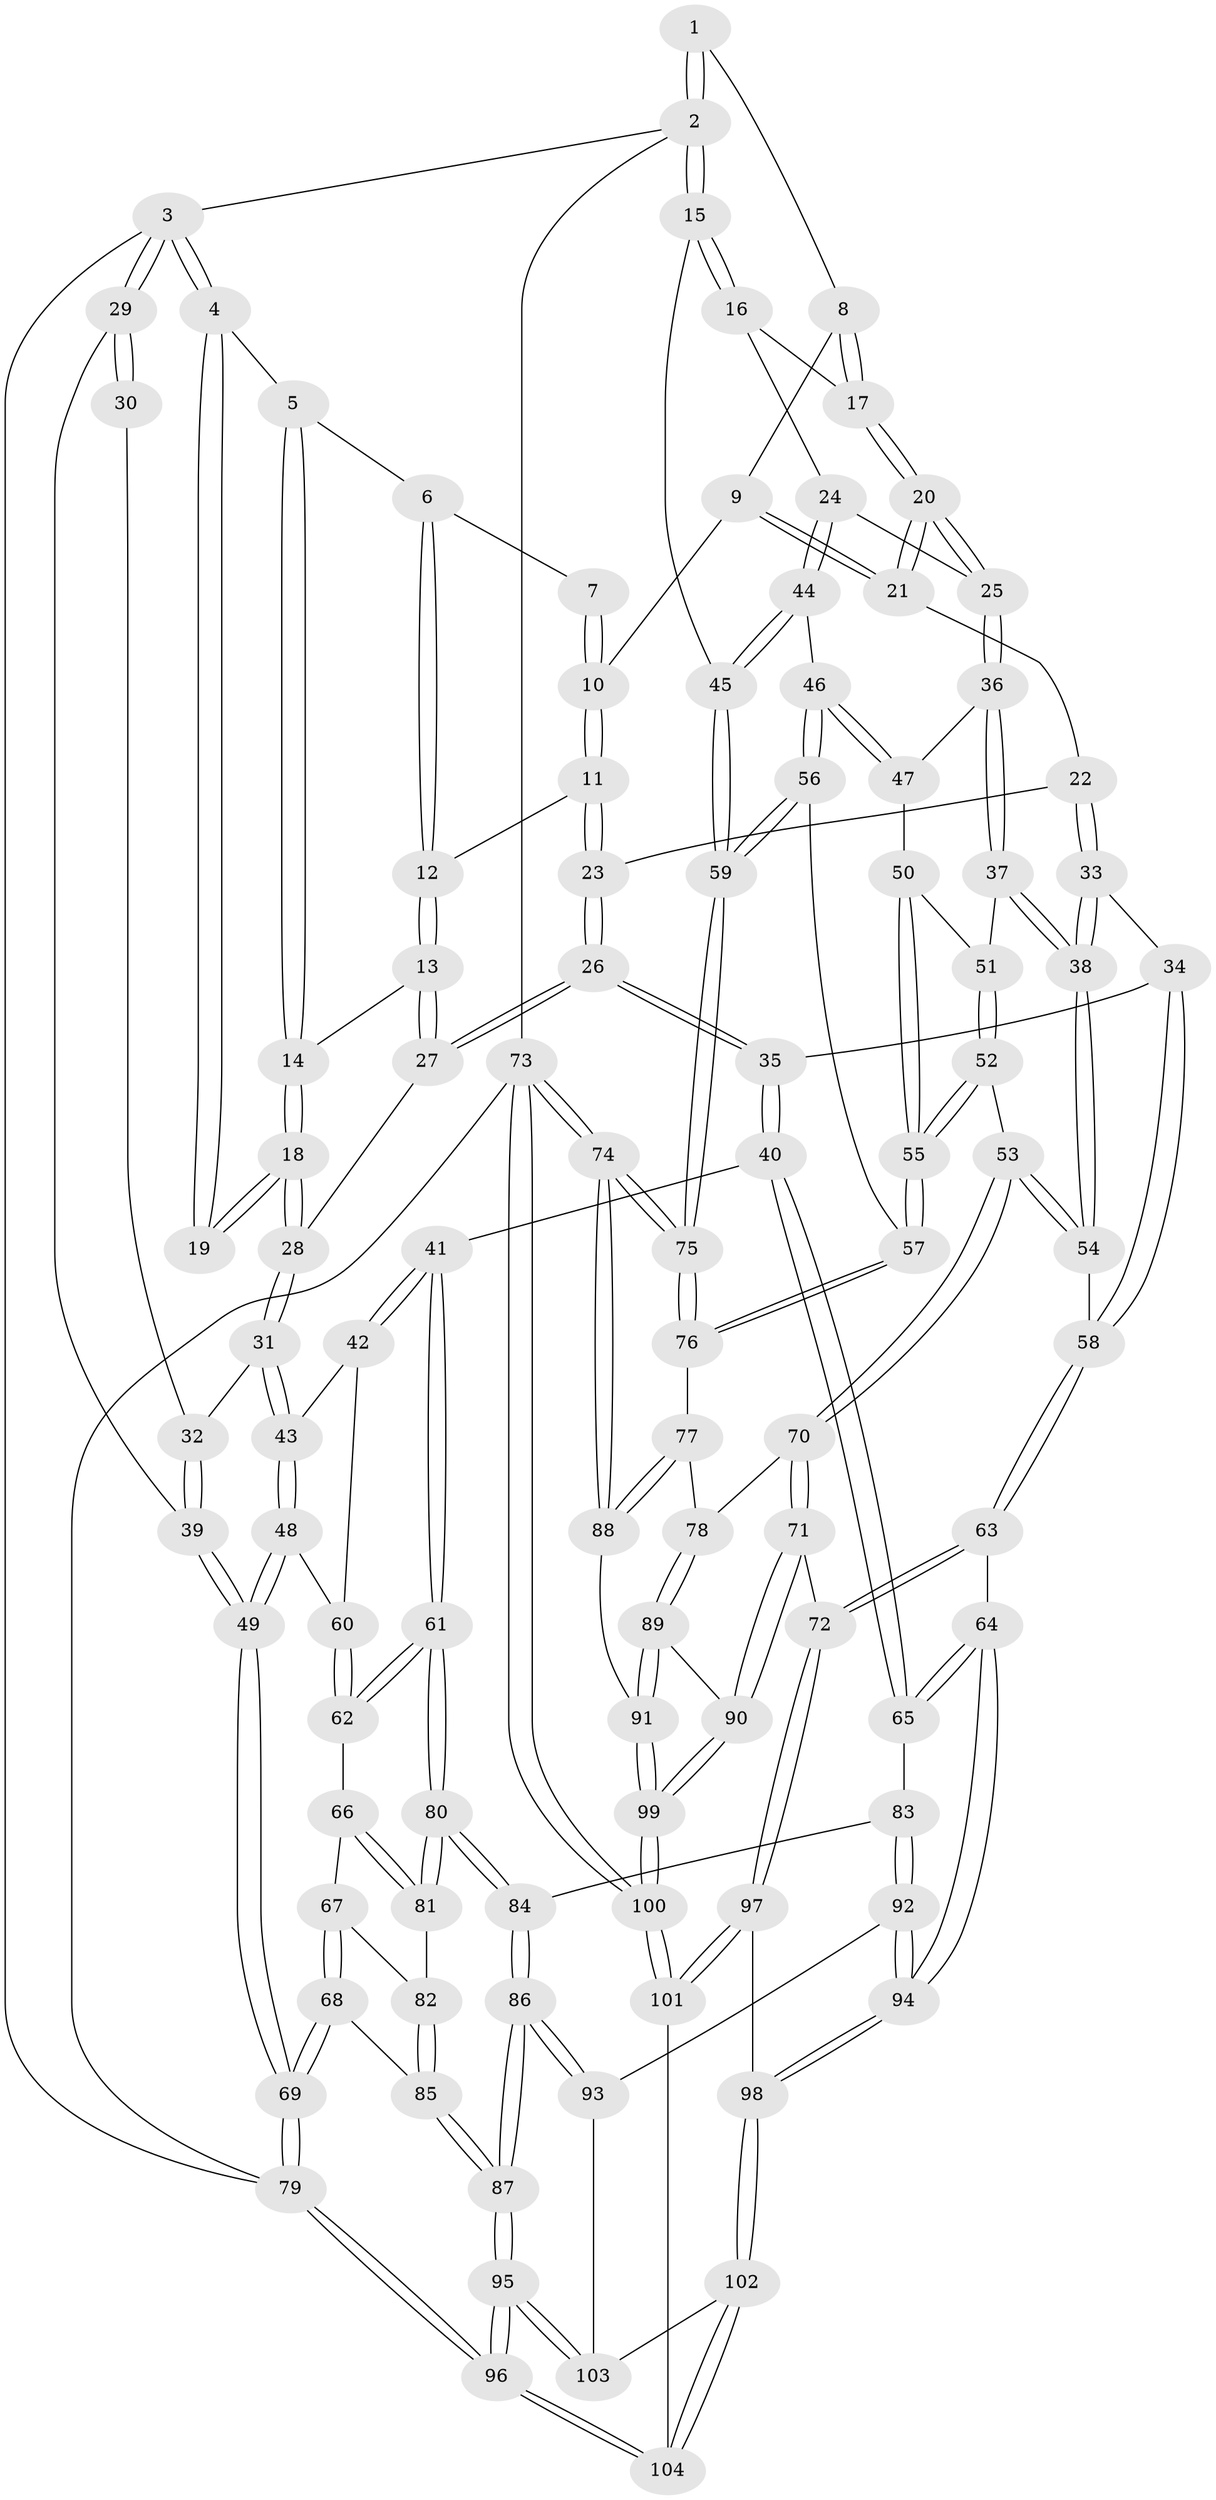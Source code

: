 // coarse degree distribution, {2: 0.047619047619047616, 3: 0.38095238095238093, 5: 0.09523809523809523, 4: 0.42857142857142855, 6: 0.047619047619047616}
// Generated by graph-tools (version 1.1) at 2025/38/03/04/25 23:38:21]
// undirected, 104 vertices, 257 edges
graph export_dot {
  node [color=gray90,style=filled];
  1 [pos="+0.7776283949430497+0"];
  2 [pos="+1+0"];
  3 [pos="+0+0"];
  4 [pos="+0+0"];
  5 [pos="+0.021661582965242617+0"];
  6 [pos="+0.22752847441067944+0"];
  7 [pos="+0.5069933041908217+0"];
  8 [pos="+0.7080570591566447+0.07990018140617013"];
  9 [pos="+0.5404331516636267+0.1203441282593582"];
  10 [pos="+0.5071903185949235+0.11879281568931077"];
  11 [pos="+0.43857851195071496+0.1664814921543184"];
  12 [pos="+0.4333482311007724+0.16689936614818962"];
  13 [pos="+0.4205524608474046+0.1733215212641209"];
  14 [pos="+0.32077367644628013+0.17892229463637502"];
  15 [pos="+1+0"];
  16 [pos="+0.8815689210996585+0.1418299405500728"];
  17 [pos="+0.7674344273093142+0.1615906526980681"];
  18 [pos="+0.20431454003258653+0.24448200717419913"];
  19 [pos="+0.1371986107845632+0.2089694472819252"];
  20 [pos="+0.7471197359106431+0.28086924363431354"];
  21 [pos="+0.6481325788944764+0.26845793487716596"];
  22 [pos="+0.5452908097701613+0.3136484051046534"];
  23 [pos="+0.519588957097501+0.2931427977006976"];
  24 [pos="+0.9413703791427946+0.35595980070655586"];
  25 [pos="+0.7780159893372984+0.36088268705349963"];
  26 [pos="+0.411685596672142+0.40094835116422023"];
  27 [pos="+0.3764861416040114+0.3445508619272041"];
  28 [pos="+0.2213050166486383+0.3589468217003327"];
  29 [pos="+0+0.1699859854374023"];
  30 [pos="+0.0923789801693478+0.2471025342836825"];
  31 [pos="+0.200339608512397+0.42756074574133757"];
  32 [pos="+0+0.3593265919646931"];
  33 [pos="+0.582667896027237+0.47424462112459626"];
  34 [pos="+0.551413173955174+0.48743888905623156"];
  35 [pos="+0.4363633759608462+0.5151414993623068"];
  36 [pos="+0.7505201900605861+0.41005950712760986"];
  37 [pos="+0.7044032026081383+0.4464771423775391"];
  38 [pos="+0.6380315991798186+0.481042586715409"];
  39 [pos="+0+0.425910946065646"];
  40 [pos="+0.3780334209797224+0.5700404643655688"];
  41 [pos="+0.3485452312241272+0.5706347523175404"];
  42 [pos="+0.27456791990062623+0.5249390427158285"];
  43 [pos="+0.20114890005244046+0.43205874210054185"];
  44 [pos="+1+0.39066081998093344"];
  45 [pos="+1+0.37804120030092314"];
  46 [pos="+0.8944123036486483+0.5664159113460974"];
  47 [pos="+0.8472641580919242+0.524738846991149"];
  48 [pos="+0.01717682096123878+0.5597970397014206"];
  49 [pos="+0+0.5915593152754999"];
  50 [pos="+0.7822560593264563+0.5686516745042817"];
  51 [pos="+0.770199812555826+0.5583899765702012"];
  52 [pos="+0.731755747229323+0.6278847898535108"];
  53 [pos="+0.6778712031587255+0.6113315357897685"];
  54 [pos="+0.668772436806961+0.5928060750769446"];
  55 [pos="+0.8418342215649454+0.6816548246619197"];
  56 [pos="+0.8800992677852314+0.655295728522175"];
  57 [pos="+0.8473246719056247+0.6856789074187293"];
  58 [pos="+0.5706123000803869+0.6492221082116421"];
  59 [pos="+1+0.6908283775669806"];
  60 [pos="+0.13615479698841554+0.6100679951745646"];
  61 [pos="+0.24660280298044093+0.7119492426880456"];
  62 [pos="+0.14953016443577094+0.6734370219292205"];
  63 [pos="+0.5244707487980833+0.7764114576941394"];
  64 [pos="+0.5189642283128977+0.7744700594336372"];
  65 [pos="+0.4801089895805571+0.7501246457058438"];
  66 [pos="+0.11988684294201023+0.693773605009628"];
  67 [pos="+0.11318417931036913+0.6965755606313018"];
  68 [pos="+0+0.7166444822981918"];
  69 [pos="+0+0.6808991912200475"];
  70 [pos="+0.6383292352366436+0.7418124310798746"];
  71 [pos="+0.5533633608058977+0.7856068569524493"];
  72 [pos="+0.5330546086265264+0.7816807685042526"];
  73 [pos="+1+1"];
  74 [pos="+1+1"];
  75 [pos="+1+1"];
  76 [pos="+0.8441506132393124+0.6996674701874782"];
  77 [pos="+0.8153278721535058+0.7521419208498021"];
  78 [pos="+0.7872801683123416+0.7649374220407467"];
  79 [pos="+0+1"];
  80 [pos="+0.24241338882713612+0.7770799752186379"];
  81 [pos="+0.16421457226347005+0.7752701700562445"];
  82 [pos="+0.1256828658991738+0.7823025296742315"];
  83 [pos="+0.32247245761684656+0.823779620436133"];
  84 [pos="+0.24755638726314205+0.7896732239474241"];
  85 [pos="+0.06359992982381812+0.8165271364318128"];
  86 [pos="+0.155532481789191+0.9513535771140391"];
  87 [pos="+0.1419545518925004+0.9674711180758464"];
  88 [pos="+0.873617211369099+0.8462224363741219"];
  89 [pos="+0.7465686377339866+0.8567545461749447"];
  90 [pos="+0.6012559358489749+0.8493327669572539"];
  91 [pos="+0.7568916684494315+0.94626976381376"];
  92 [pos="+0.3297059122830466+0.8564936378433722"];
  93 [pos="+0.31511398785698697+0.902277095957186"];
  94 [pos="+0.4009444177772374+0.9078298951368569"];
  95 [pos="+0.11707117772264314+1"];
  96 [pos="+0.03623833293722458+1"];
  97 [pos="+0.4988754501969078+0.9166875558883618"];
  98 [pos="+0.4079795250964718+0.96665844754853"];
  99 [pos="+0.7151618740674915+1"];
  100 [pos="+0.721425591248656+1"];
  101 [pos="+0.656383728167592+1"];
  102 [pos="+0.40116576812992055+0.9835897363849455"];
  103 [pos="+0.3255075400644698+0.9419691912761433"];
  104 [pos="+0.42728526302325465+1"];
  1 -- 2;
  1 -- 2;
  1 -- 8;
  2 -- 3;
  2 -- 15;
  2 -- 15;
  2 -- 73;
  3 -- 4;
  3 -- 4;
  3 -- 29;
  3 -- 29;
  3 -- 79;
  4 -- 5;
  4 -- 19;
  4 -- 19;
  5 -- 6;
  5 -- 14;
  5 -- 14;
  6 -- 7;
  6 -- 12;
  6 -- 12;
  7 -- 10;
  7 -- 10;
  8 -- 9;
  8 -- 17;
  8 -- 17;
  9 -- 10;
  9 -- 21;
  9 -- 21;
  10 -- 11;
  10 -- 11;
  11 -- 12;
  11 -- 23;
  11 -- 23;
  12 -- 13;
  12 -- 13;
  13 -- 14;
  13 -- 27;
  13 -- 27;
  14 -- 18;
  14 -- 18;
  15 -- 16;
  15 -- 16;
  15 -- 45;
  16 -- 17;
  16 -- 24;
  17 -- 20;
  17 -- 20;
  18 -- 19;
  18 -- 19;
  18 -- 28;
  18 -- 28;
  20 -- 21;
  20 -- 21;
  20 -- 25;
  20 -- 25;
  21 -- 22;
  22 -- 23;
  22 -- 33;
  22 -- 33;
  23 -- 26;
  23 -- 26;
  24 -- 25;
  24 -- 44;
  24 -- 44;
  25 -- 36;
  25 -- 36;
  26 -- 27;
  26 -- 27;
  26 -- 35;
  26 -- 35;
  27 -- 28;
  28 -- 31;
  28 -- 31;
  29 -- 30;
  29 -- 30;
  29 -- 39;
  30 -- 32;
  31 -- 32;
  31 -- 43;
  31 -- 43;
  32 -- 39;
  32 -- 39;
  33 -- 34;
  33 -- 38;
  33 -- 38;
  34 -- 35;
  34 -- 58;
  34 -- 58;
  35 -- 40;
  35 -- 40;
  36 -- 37;
  36 -- 37;
  36 -- 47;
  37 -- 38;
  37 -- 38;
  37 -- 51;
  38 -- 54;
  38 -- 54;
  39 -- 49;
  39 -- 49;
  40 -- 41;
  40 -- 65;
  40 -- 65;
  41 -- 42;
  41 -- 42;
  41 -- 61;
  41 -- 61;
  42 -- 43;
  42 -- 60;
  43 -- 48;
  43 -- 48;
  44 -- 45;
  44 -- 45;
  44 -- 46;
  45 -- 59;
  45 -- 59;
  46 -- 47;
  46 -- 47;
  46 -- 56;
  46 -- 56;
  47 -- 50;
  48 -- 49;
  48 -- 49;
  48 -- 60;
  49 -- 69;
  49 -- 69;
  50 -- 51;
  50 -- 55;
  50 -- 55;
  51 -- 52;
  51 -- 52;
  52 -- 53;
  52 -- 55;
  52 -- 55;
  53 -- 54;
  53 -- 54;
  53 -- 70;
  53 -- 70;
  54 -- 58;
  55 -- 57;
  55 -- 57;
  56 -- 57;
  56 -- 59;
  56 -- 59;
  57 -- 76;
  57 -- 76;
  58 -- 63;
  58 -- 63;
  59 -- 75;
  59 -- 75;
  60 -- 62;
  60 -- 62;
  61 -- 62;
  61 -- 62;
  61 -- 80;
  61 -- 80;
  62 -- 66;
  63 -- 64;
  63 -- 72;
  63 -- 72;
  64 -- 65;
  64 -- 65;
  64 -- 94;
  64 -- 94;
  65 -- 83;
  66 -- 67;
  66 -- 81;
  66 -- 81;
  67 -- 68;
  67 -- 68;
  67 -- 82;
  68 -- 69;
  68 -- 69;
  68 -- 85;
  69 -- 79;
  69 -- 79;
  70 -- 71;
  70 -- 71;
  70 -- 78;
  71 -- 72;
  71 -- 90;
  71 -- 90;
  72 -- 97;
  72 -- 97;
  73 -- 74;
  73 -- 74;
  73 -- 100;
  73 -- 100;
  73 -- 79;
  74 -- 75;
  74 -- 75;
  74 -- 88;
  74 -- 88;
  75 -- 76;
  75 -- 76;
  76 -- 77;
  77 -- 78;
  77 -- 88;
  77 -- 88;
  78 -- 89;
  78 -- 89;
  79 -- 96;
  79 -- 96;
  80 -- 81;
  80 -- 81;
  80 -- 84;
  80 -- 84;
  81 -- 82;
  82 -- 85;
  82 -- 85;
  83 -- 84;
  83 -- 92;
  83 -- 92;
  84 -- 86;
  84 -- 86;
  85 -- 87;
  85 -- 87;
  86 -- 87;
  86 -- 87;
  86 -- 93;
  86 -- 93;
  87 -- 95;
  87 -- 95;
  88 -- 91;
  89 -- 90;
  89 -- 91;
  89 -- 91;
  90 -- 99;
  90 -- 99;
  91 -- 99;
  91 -- 99;
  92 -- 93;
  92 -- 94;
  92 -- 94;
  93 -- 103;
  94 -- 98;
  94 -- 98;
  95 -- 96;
  95 -- 96;
  95 -- 103;
  95 -- 103;
  96 -- 104;
  96 -- 104;
  97 -- 98;
  97 -- 101;
  97 -- 101;
  98 -- 102;
  98 -- 102;
  99 -- 100;
  99 -- 100;
  100 -- 101;
  100 -- 101;
  101 -- 104;
  102 -- 103;
  102 -- 104;
  102 -- 104;
}
